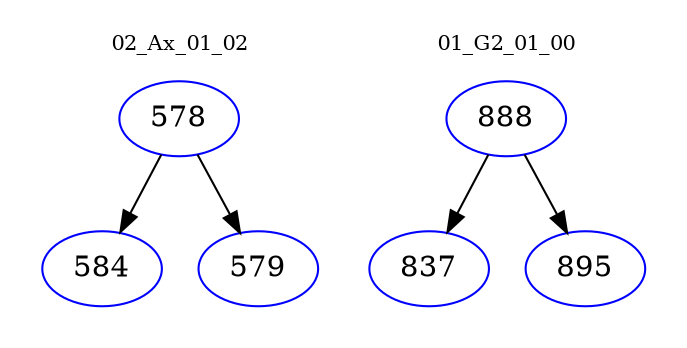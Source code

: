 digraph{
subgraph cluster_0 {
color = white
label = "02_Ax_01_02";
fontsize=10;
T0_578 [label="578", color="blue"]
T0_578 -> T0_584 [color="black"]
T0_584 [label="584", color="blue"]
T0_578 -> T0_579 [color="black"]
T0_579 [label="579", color="blue"]
}
subgraph cluster_1 {
color = white
label = "01_G2_01_00";
fontsize=10;
T1_888 [label="888", color="blue"]
T1_888 -> T1_837 [color="black"]
T1_837 [label="837", color="blue"]
T1_888 -> T1_895 [color="black"]
T1_895 [label="895", color="blue"]
}
}
